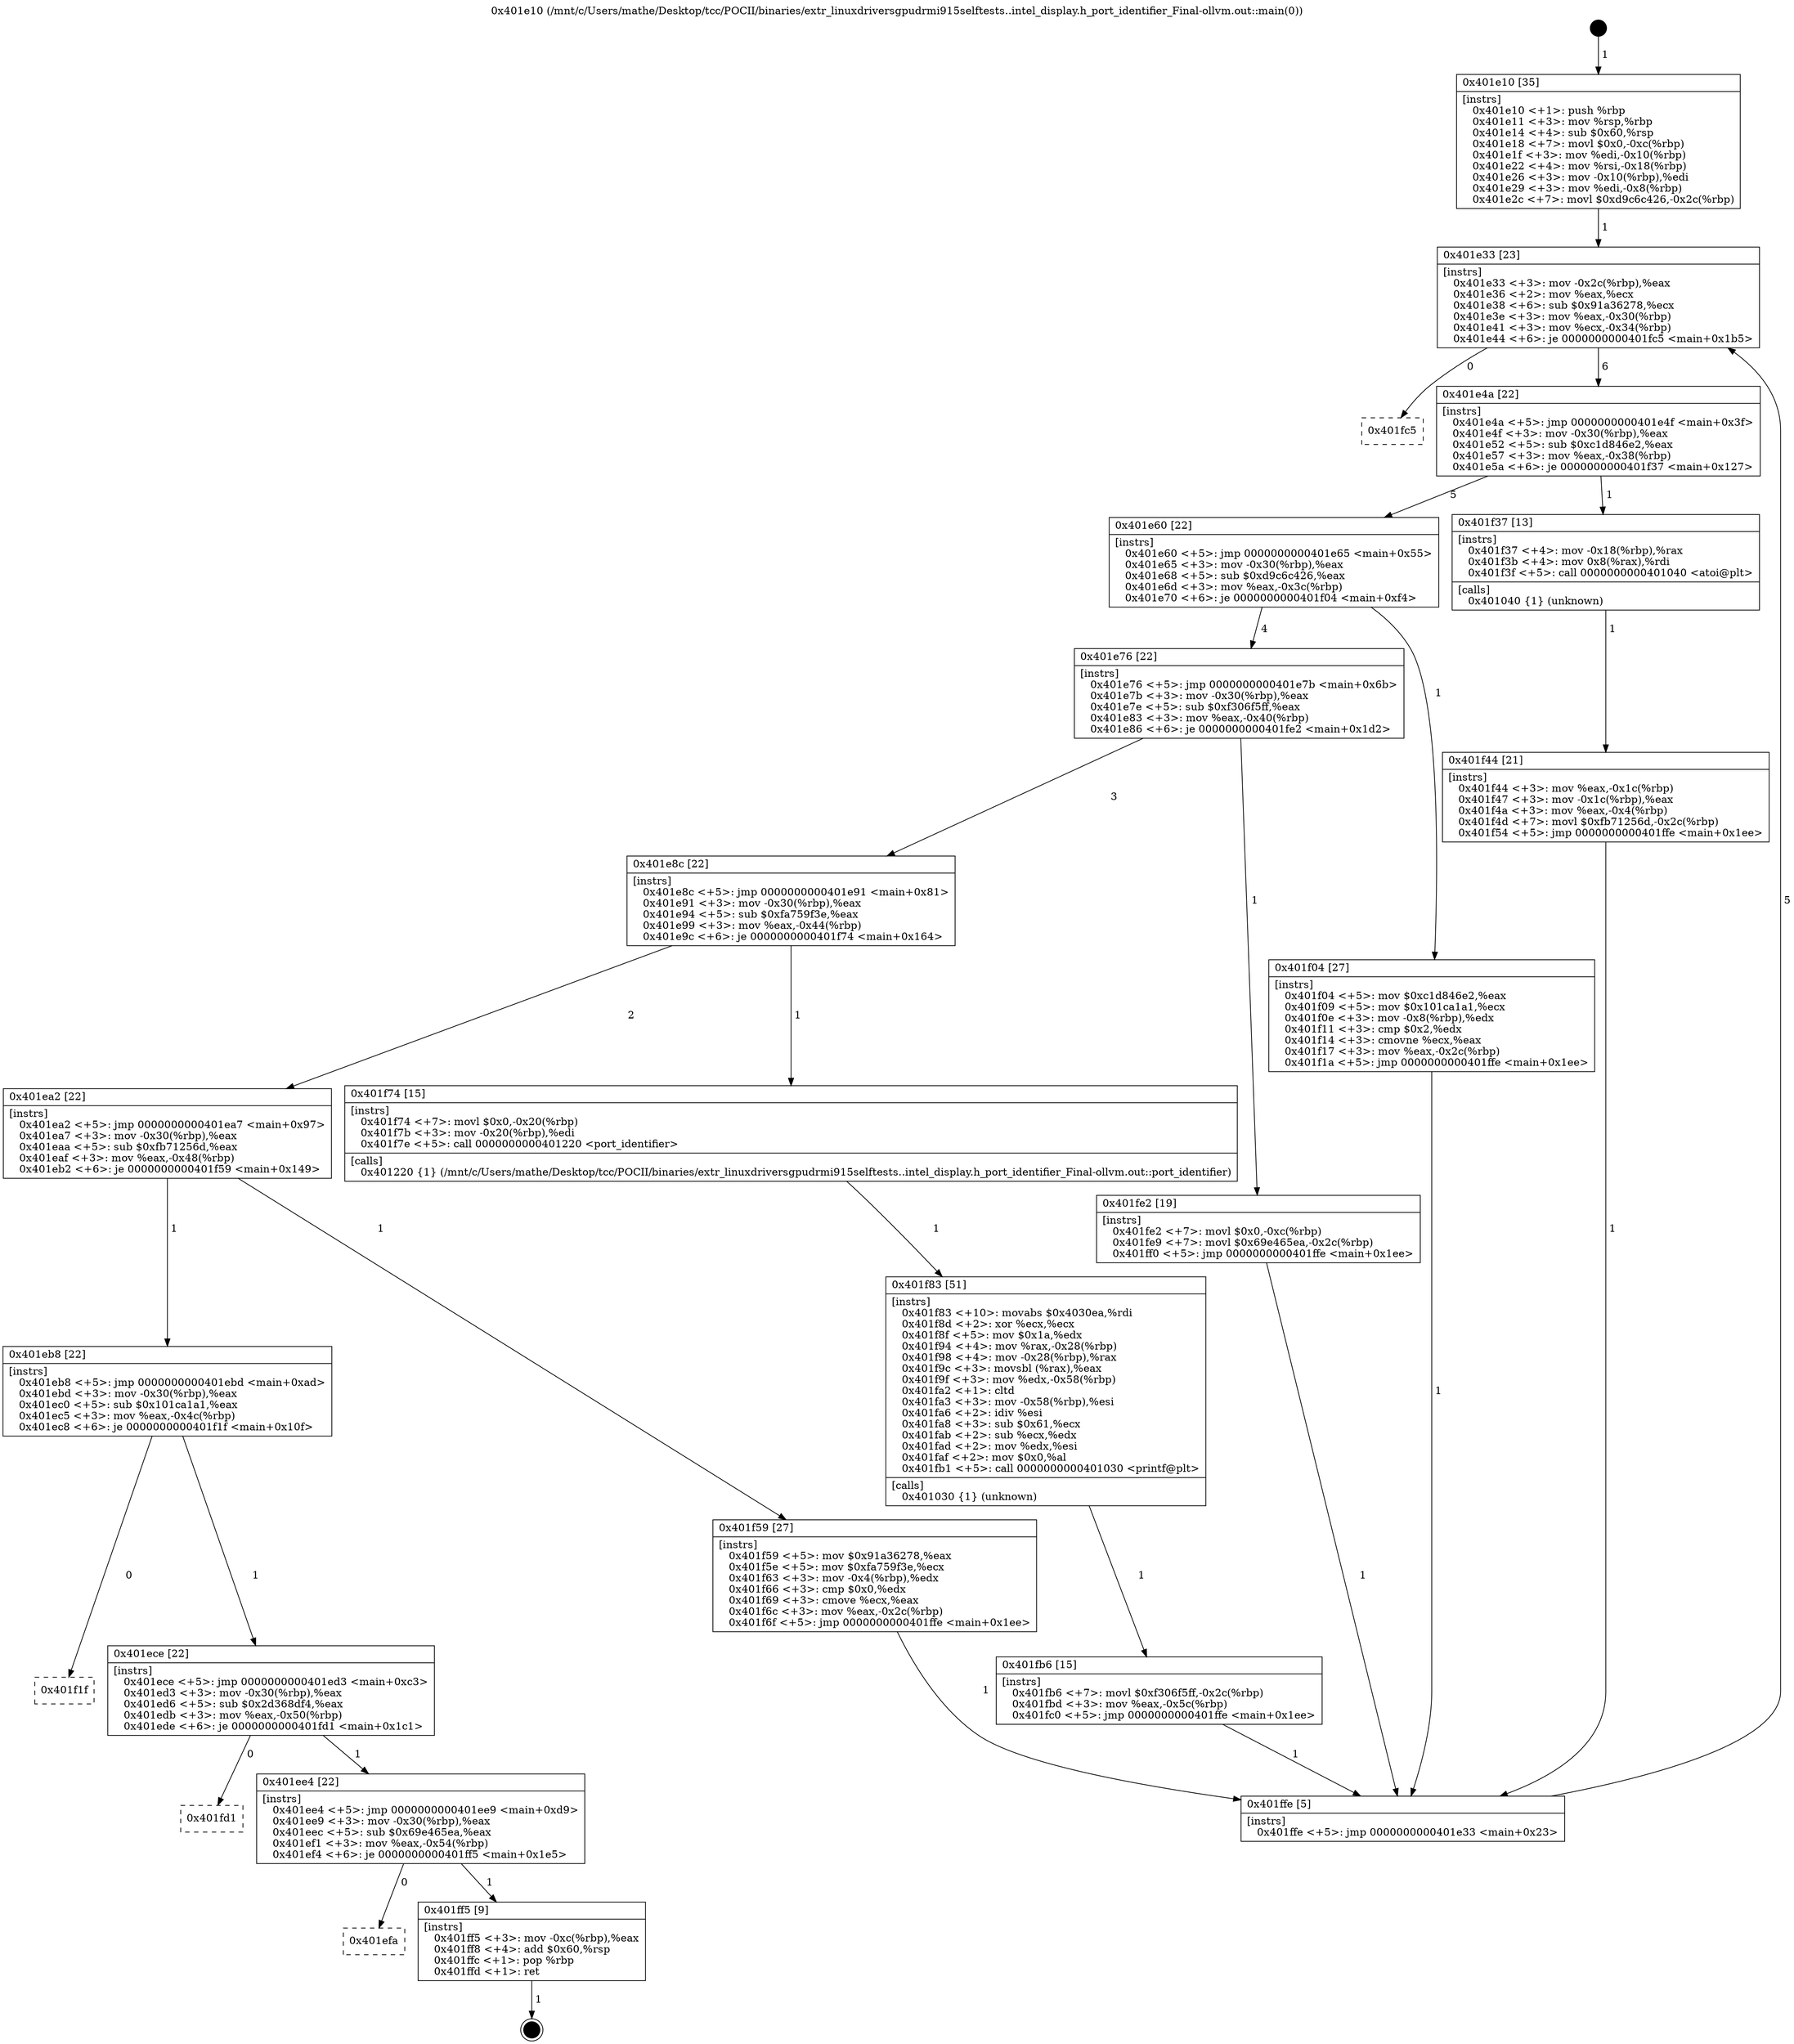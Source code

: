 digraph "0x401e10" {
  label = "0x401e10 (/mnt/c/Users/mathe/Desktop/tcc/POCII/binaries/extr_linuxdriversgpudrmi915selftests..intel_display.h_port_identifier_Final-ollvm.out::main(0))"
  labelloc = "t"
  node[shape=record]

  Entry [label="",width=0.3,height=0.3,shape=circle,fillcolor=black,style=filled]
  "0x401e33" [label="{
     0x401e33 [23]\l
     | [instrs]\l
     &nbsp;&nbsp;0x401e33 \<+3\>: mov -0x2c(%rbp),%eax\l
     &nbsp;&nbsp;0x401e36 \<+2\>: mov %eax,%ecx\l
     &nbsp;&nbsp;0x401e38 \<+6\>: sub $0x91a36278,%ecx\l
     &nbsp;&nbsp;0x401e3e \<+3\>: mov %eax,-0x30(%rbp)\l
     &nbsp;&nbsp;0x401e41 \<+3\>: mov %ecx,-0x34(%rbp)\l
     &nbsp;&nbsp;0x401e44 \<+6\>: je 0000000000401fc5 \<main+0x1b5\>\l
  }"]
  "0x401fc5" [label="{
     0x401fc5\l
  }", style=dashed]
  "0x401e4a" [label="{
     0x401e4a [22]\l
     | [instrs]\l
     &nbsp;&nbsp;0x401e4a \<+5\>: jmp 0000000000401e4f \<main+0x3f\>\l
     &nbsp;&nbsp;0x401e4f \<+3\>: mov -0x30(%rbp),%eax\l
     &nbsp;&nbsp;0x401e52 \<+5\>: sub $0xc1d846e2,%eax\l
     &nbsp;&nbsp;0x401e57 \<+3\>: mov %eax,-0x38(%rbp)\l
     &nbsp;&nbsp;0x401e5a \<+6\>: je 0000000000401f37 \<main+0x127\>\l
  }"]
  Exit [label="",width=0.3,height=0.3,shape=circle,fillcolor=black,style=filled,peripheries=2]
  "0x401f37" [label="{
     0x401f37 [13]\l
     | [instrs]\l
     &nbsp;&nbsp;0x401f37 \<+4\>: mov -0x18(%rbp),%rax\l
     &nbsp;&nbsp;0x401f3b \<+4\>: mov 0x8(%rax),%rdi\l
     &nbsp;&nbsp;0x401f3f \<+5\>: call 0000000000401040 \<atoi@plt\>\l
     | [calls]\l
     &nbsp;&nbsp;0x401040 \{1\} (unknown)\l
  }"]
  "0x401e60" [label="{
     0x401e60 [22]\l
     | [instrs]\l
     &nbsp;&nbsp;0x401e60 \<+5\>: jmp 0000000000401e65 \<main+0x55\>\l
     &nbsp;&nbsp;0x401e65 \<+3\>: mov -0x30(%rbp),%eax\l
     &nbsp;&nbsp;0x401e68 \<+5\>: sub $0xd9c6c426,%eax\l
     &nbsp;&nbsp;0x401e6d \<+3\>: mov %eax,-0x3c(%rbp)\l
     &nbsp;&nbsp;0x401e70 \<+6\>: je 0000000000401f04 \<main+0xf4\>\l
  }"]
  "0x401efa" [label="{
     0x401efa\l
  }", style=dashed]
  "0x401f04" [label="{
     0x401f04 [27]\l
     | [instrs]\l
     &nbsp;&nbsp;0x401f04 \<+5\>: mov $0xc1d846e2,%eax\l
     &nbsp;&nbsp;0x401f09 \<+5\>: mov $0x101ca1a1,%ecx\l
     &nbsp;&nbsp;0x401f0e \<+3\>: mov -0x8(%rbp),%edx\l
     &nbsp;&nbsp;0x401f11 \<+3\>: cmp $0x2,%edx\l
     &nbsp;&nbsp;0x401f14 \<+3\>: cmovne %ecx,%eax\l
     &nbsp;&nbsp;0x401f17 \<+3\>: mov %eax,-0x2c(%rbp)\l
     &nbsp;&nbsp;0x401f1a \<+5\>: jmp 0000000000401ffe \<main+0x1ee\>\l
  }"]
  "0x401e76" [label="{
     0x401e76 [22]\l
     | [instrs]\l
     &nbsp;&nbsp;0x401e76 \<+5\>: jmp 0000000000401e7b \<main+0x6b\>\l
     &nbsp;&nbsp;0x401e7b \<+3\>: mov -0x30(%rbp),%eax\l
     &nbsp;&nbsp;0x401e7e \<+5\>: sub $0xf306f5ff,%eax\l
     &nbsp;&nbsp;0x401e83 \<+3\>: mov %eax,-0x40(%rbp)\l
     &nbsp;&nbsp;0x401e86 \<+6\>: je 0000000000401fe2 \<main+0x1d2\>\l
  }"]
  "0x401ffe" [label="{
     0x401ffe [5]\l
     | [instrs]\l
     &nbsp;&nbsp;0x401ffe \<+5\>: jmp 0000000000401e33 \<main+0x23\>\l
  }"]
  "0x401e10" [label="{
     0x401e10 [35]\l
     | [instrs]\l
     &nbsp;&nbsp;0x401e10 \<+1\>: push %rbp\l
     &nbsp;&nbsp;0x401e11 \<+3\>: mov %rsp,%rbp\l
     &nbsp;&nbsp;0x401e14 \<+4\>: sub $0x60,%rsp\l
     &nbsp;&nbsp;0x401e18 \<+7\>: movl $0x0,-0xc(%rbp)\l
     &nbsp;&nbsp;0x401e1f \<+3\>: mov %edi,-0x10(%rbp)\l
     &nbsp;&nbsp;0x401e22 \<+4\>: mov %rsi,-0x18(%rbp)\l
     &nbsp;&nbsp;0x401e26 \<+3\>: mov -0x10(%rbp),%edi\l
     &nbsp;&nbsp;0x401e29 \<+3\>: mov %edi,-0x8(%rbp)\l
     &nbsp;&nbsp;0x401e2c \<+7\>: movl $0xd9c6c426,-0x2c(%rbp)\l
  }"]
  "0x401f44" [label="{
     0x401f44 [21]\l
     | [instrs]\l
     &nbsp;&nbsp;0x401f44 \<+3\>: mov %eax,-0x1c(%rbp)\l
     &nbsp;&nbsp;0x401f47 \<+3\>: mov -0x1c(%rbp),%eax\l
     &nbsp;&nbsp;0x401f4a \<+3\>: mov %eax,-0x4(%rbp)\l
     &nbsp;&nbsp;0x401f4d \<+7\>: movl $0xfb71256d,-0x2c(%rbp)\l
     &nbsp;&nbsp;0x401f54 \<+5\>: jmp 0000000000401ffe \<main+0x1ee\>\l
  }"]
  "0x401ff5" [label="{
     0x401ff5 [9]\l
     | [instrs]\l
     &nbsp;&nbsp;0x401ff5 \<+3\>: mov -0xc(%rbp),%eax\l
     &nbsp;&nbsp;0x401ff8 \<+4\>: add $0x60,%rsp\l
     &nbsp;&nbsp;0x401ffc \<+1\>: pop %rbp\l
     &nbsp;&nbsp;0x401ffd \<+1\>: ret\l
  }"]
  "0x401fe2" [label="{
     0x401fe2 [19]\l
     | [instrs]\l
     &nbsp;&nbsp;0x401fe2 \<+7\>: movl $0x0,-0xc(%rbp)\l
     &nbsp;&nbsp;0x401fe9 \<+7\>: movl $0x69e465ea,-0x2c(%rbp)\l
     &nbsp;&nbsp;0x401ff0 \<+5\>: jmp 0000000000401ffe \<main+0x1ee\>\l
  }"]
  "0x401e8c" [label="{
     0x401e8c [22]\l
     | [instrs]\l
     &nbsp;&nbsp;0x401e8c \<+5\>: jmp 0000000000401e91 \<main+0x81\>\l
     &nbsp;&nbsp;0x401e91 \<+3\>: mov -0x30(%rbp),%eax\l
     &nbsp;&nbsp;0x401e94 \<+5\>: sub $0xfa759f3e,%eax\l
     &nbsp;&nbsp;0x401e99 \<+3\>: mov %eax,-0x44(%rbp)\l
     &nbsp;&nbsp;0x401e9c \<+6\>: je 0000000000401f74 \<main+0x164\>\l
  }"]
  "0x401ee4" [label="{
     0x401ee4 [22]\l
     | [instrs]\l
     &nbsp;&nbsp;0x401ee4 \<+5\>: jmp 0000000000401ee9 \<main+0xd9\>\l
     &nbsp;&nbsp;0x401ee9 \<+3\>: mov -0x30(%rbp),%eax\l
     &nbsp;&nbsp;0x401eec \<+5\>: sub $0x69e465ea,%eax\l
     &nbsp;&nbsp;0x401ef1 \<+3\>: mov %eax,-0x54(%rbp)\l
     &nbsp;&nbsp;0x401ef4 \<+6\>: je 0000000000401ff5 \<main+0x1e5\>\l
  }"]
  "0x401f74" [label="{
     0x401f74 [15]\l
     | [instrs]\l
     &nbsp;&nbsp;0x401f74 \<+7\>: movl $0x0,-0x20(%rbp)\l
     &nbsp;&nbsp;0x401f7b \<+3\>: mov -0x20(%rbp),%edi\l
     &nbsp;&nbsp;0x401f7e \<+5\>: call 0000000000401220 \<port_identifier\>\l
     | [calls]\l
     &nbsp;&nbsp;0x401220 \{1\} (/mnt/c/Users/mathe/Desktop/tcc/POCII/binaries/extr_linuxdriversgpudrmi915selftests..intel_display.h_port_identifier_Final-ollvm.out::port_identifier)\l
  }"]
  "0x401ea2" [label="{
     0x401ea2 [22]\l
     | [instrs]\l
     &nbsp;&nbsp;0x401ea2 \<+5\>: jmp 0000000000401ea7 \<main+0x97\>\l
     &nbsp;&nbsp;0x401ea7 \<+3\>: mov -0x30(%rbp),%eax\l
     &nbsp;&nbsp;0x401eaa \<+5\>: sub $0xfb71256d,%eax\l
     &nbsp;&nbsp;0x401eaf \<+3\>: mov %eax,-0x48(%rbp)\l
     &nbsp;&nbsp;0x401eb2 \<+6\>: je 0000000000401f59 \<main+0x149\>\l
  }"]
  "0x401fd1" [label="{
     0x401fd1\l
  }", style=dashed]
  "0x401f59" [label="{
     0x401f59 [27]\l
     | [instrs]\l
     &nbsp;&nbsp;0x401f59 \<+5\>: mov $0x91a36278,%eax\l
     &nbsp;&nbsp;0x401f5e \<+5\>: mov $0xfa759f3e,%ecx\l
     &nbsp;&nbsp;0x401f63 \<+3\>: mov -0x4(%rbp),%edx\l
     &nbsp;&nbsp;0x401f66 \<+3\>: cmp $0x0,%edx\l
     &nbsp;&nbsp;0x401f69 \<+3\>: cmove %ecx,%eax\l
     &nbsp;&nbsp;0x401f6c \<+3\>: mov %eax,-0x2c(%rbp)\l
     &nbsp;&nbsp;0x401f6f \<+5\>: jmp 0000000000401ffe \<main+0x1ee\>\l
  }"]
  "0x401eb8" [label="{
     0x401eb8 [22]\l
     | [instrs]\l
     &nbsp;&nbsp;0x401eb8 \<+5\>: jmp 0000000000401ebd \<main+0xad\>\l
     &nbsp;&nbsp;0x401ebd \<+3\>: mov -0x30(%rbp),%eax\l
     &nbsp;&nbsp;0x401ec0 \<+5\>: sub $0x101ca1a1,%eax\l
     &nbsp;&nbsp;0x401ec5 \<+3\>: mov %eax,-0x4c(%rbp)\l
     &nbsp;&nbsp;0x401ec8 \<+6\>: je 0000000000401f1f \<main+0x10f\>\l
  }"]
  "0x401f83" [label="{
     0x401f83 [51]\l
     | [instrs]\l
     &nbsp;&nbsp;0x401f83 \<+10\>: movabs $0x4030ea,%rdi\l
     &nbsp;&nbsp;0x401f8d \<+2\>: xor %ecx,%ecx\l
     &nbsp;&nbsp;0x401f8f \<+5\>: mov $0x1a,%edx\l
     &nbsp;&nbsp;0x401f94 \<+4\>: mov %rax,-0x28(%rbp)\l
     &nbsp;&nbsp;0x401f98 \<+4\>: mov -0x28(%rbp),%rax\l
     &nbsp;&nbsp;0x401f9c \<+3\>: movsbl (%rax),%eax\l
     &nbsp;&nbsp;0x401f9f \<+3\>: mov %edx,-0x58(%rbp)\l
     &nbsp;&nbsp;0x401fa2 \<+1\>: cltd\l
     &nbsp;&nbsp;0x401fa3 \<+3\>: mov -0x58(%rbp),%esi\l
     &nbsp;&nbsp;0x401fa6 \<+2\>: idiv %esi\l
     &nbsp;&nbsp;0x401fa8 \<+3\>: sub $0x61,%ecx\l
     &nbsp;&nbsp;0x401fab \<+2\>: sub %ecx,%edx\l
     &nbsp;&nbsp;0x401fad \<+2\>: mov %edx,%esi\l
     &nbsp;&nbsp;0x401faf \<+2\>: mov $0x0,%al\l
     &nbsp;&nbsp;0x401fb1 \<+5\>: call 0000000000401030 \<printf@plt\>\l
     | [calls]\l
     &nbsp;&nbsp;0x401030 \{1\} (unknown)\l
  }"]
  "0x401fb6" [label="{
     0x401fb6 [15]\l
     | [instrs]\l
     &nbsp;&nbsp;0x401fb6 \<+7\>: movl $0xf306f5ff,-0x2c(%rbp)\l
     &nbsp;&nbsp;0x401fbd \<+3\>: mov %eax,-0x5c(%rbp)\l
     &nbsp;&nbsp;0x401fc0 \<+5\>: jmp 0000000000401ffe \<main+0x1ee\>\l
  }"]
  "0x401ece" [label="{
     0x401ece [22]\l
     | [instrs]\l
     &nbsp;&nbsp;0x401ece \<+5\>: jmp 0000000000401ed3 \<main+0xc3\>\l
     &nbsp;&nbsp;0x401ed3 \<+3\>: mov -0x30(%rbp),%eax\l
     &nbsp;&nbsp;0x401ed6 \<+5\>: sub $0x2d368df4,%eax\l
     &nbsp;&nbsp;0x401edb \<+3\>: mov %eax,-0x50(%rbp)\l
     &nbsp;&nbsp;0x401ede \<+6\>: je 0000000000401fd1 \<main+0x1c1\>\l
  }"]
  "0x401f1f" [label="{
     0x401f1f\l
  }", style=dashed]
  Entry -> "0x401e10" [label=" 1"]
  "0x401e33" -> "0x401fc5" [label=" 0"]
  "0x401e33" -> "0x401e4a" [label=" 6"]
  "0x401ff5" -> Exit [label=" 1"]
  "0x401e4a" -> "0x401f37" [label=" 1"]
  "0x401e4a" -> "0x401e60" [label=" 5"]
  "0x401ee4" -> "0x401efa" [label=" 0"]
  "0x401e60" -> "0x401f04" [label=" 1"]
  "0x401e60" -> "0x401e76" [label=" 4"]
  "0x401f04" -> "0x401ffe" [label=" 1"]
  "0x401e10" -> "0x401e33" [label=" 1"]
  "0x401ffe" -> "0x401e33" [label=" 5"]
  "0x401f37" -> "0x401f44" [label=" 1"]
  "0x401f44" -> "0x401ffe" [label=" 1"]
  "0x401ee4" -> "0x401ff5" [label=" 1"]
  "0x401e76" -> "0x401fe2" [label=" 1"]
  "0x401e76" -> "0x401e8c" [label=" 3"]
  "0x401ece" -> "0x401ee4" [label=" 1"]
  "0x401e8c" -> "0x401f74" [label=" 1"]
  "0x401e8c" -> "0x401ea2" [label=" 2"]
  "0x401ece" -> "0x401fd1" [label=" 0"]
  "0x401ea2" -> "0x401f59" [label=" 1"]
  "0x401ea2" -> "0x401eb8" [label=" 1"]
  "0x401f59" -> "0x401ffe" [label=" 1"]
  "0x401f74" -> "0x401f83" [label=" 1"]
  "0x401f83" -> "0x401fb6" [label=" 1"]
  "0x401fb6" -> "0x401ffe" [label=" 1"]
  "0x401fe2" -> "0x401ffe" [label=" 1"]
  "0x401eb8" -> "0x401ece" [label=" 1"]
  "0x401eb8" -> "0x401f1f" [label=" 0"]
}

